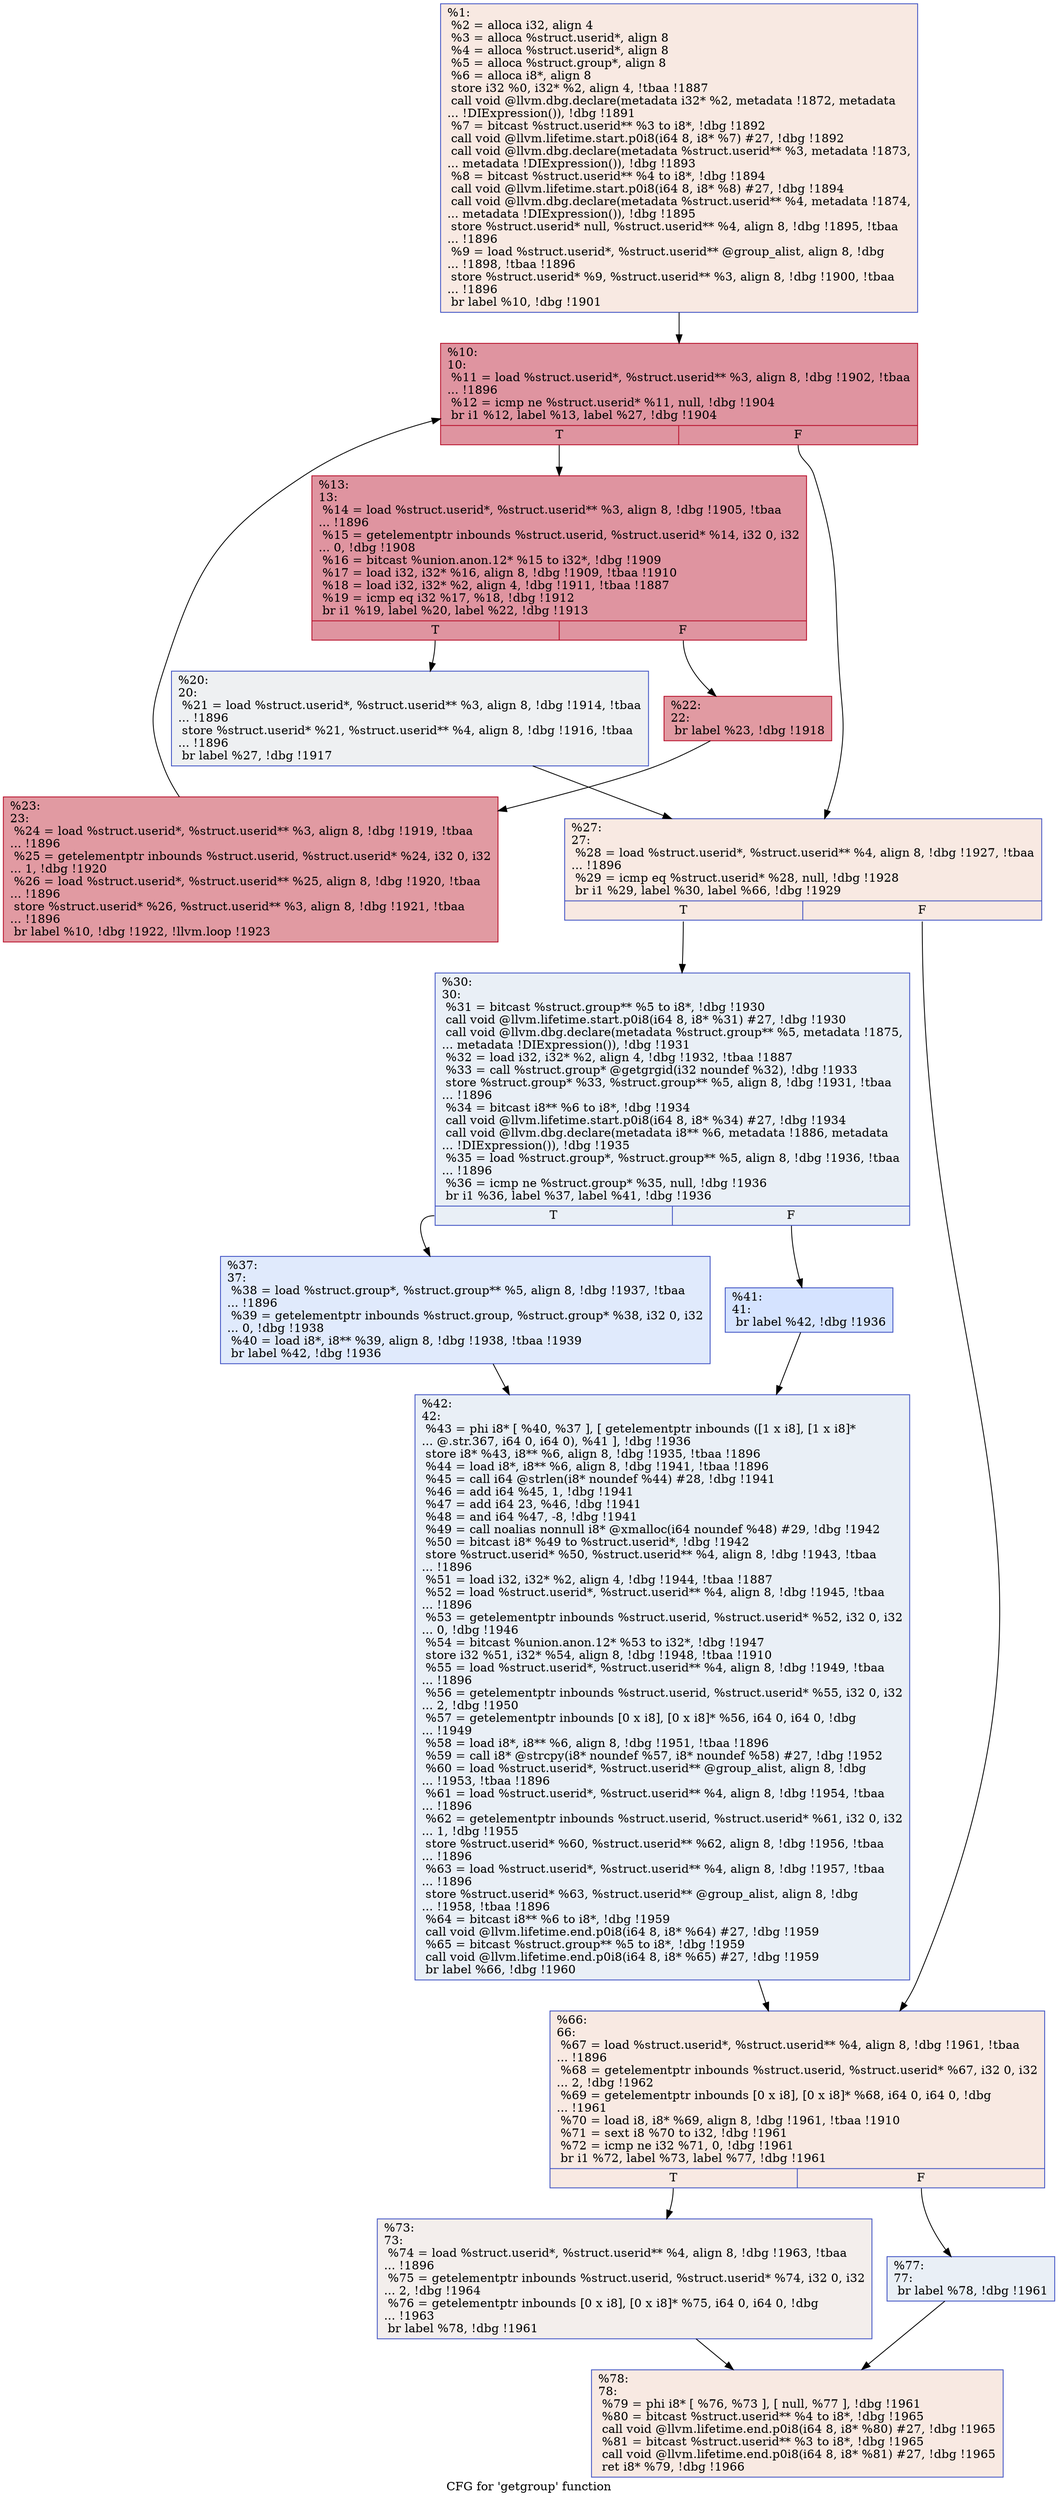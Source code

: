 digraph "CFG for 'getgroup' function" {
	label="CFG for 'getgroup' function";

	Node0x23200e0 [shape=record,color="#3d50c3ff", style=filled, fillcolor="#efcebd70",label="{%1:\l  %2 = alloca i32, align 4\l  %3 = alloca %struct.userid*, align 8\l  %4 = alloca %struct.userid*, align 8\l  %5 = alloca %struct.group*, align 8\l  %6 = alloca i8*, align 8\l  store i32 %0, i32* %2, align 4, !tbaa !1887\l  call void @llvm.dbg.declare(metadata i32* %2, metadata !1872, metadata\l... !DIExpression()), !dbg !1891\l  %7 = bitcast %struct.userid** %3 to i8*, !dbg !1892\l  call void @llvm.lifetime.start.p0i8(i64 8, i8* %7) #27, !dbg !1892\l  call void @llvm.dbg.declare(metadata %struct.userid** %3, metadata !1873,\l... metadata !DIExpression()), !dbg !1893\l  %8 = bitcast %struct.userid** %4 to i8*, !dbg !1894\l  call void @llvm.lifetime.start.p0i8(i64 8, i8* %8) #27, !dbg !1894\l  call void @llvm.dbg.declare(metadata %struct.userid** %4, metadata !1874,\l... metadata !DIExpression()), !dbg !1895\l  store %struct.userid* null, %struct.userid** %4, align 8, !dbg !1895, !tbaa\l... !1896\l  %9 = load %struct.userid*, %struct.userid** @group_alist, align 8, !dbg\l... !1898, !tbaa !1896\l  store %struct.userid* %9, %struct.userid** %3, align 8, !dbg !1900, !tbaa\l... !1896\l  br label %10, !dbg !1901\l}"];
	Node0x23200e0 -> Node0x2326470;
	Node0x2326470 [shape=record,color="#b70d28ff", style=filled, fillcolor="#b70d2870",label="{%10:\l10:                                               \l  %11 = load %struct.userid*, %struct.userid** %3, align 8, !dbg !1902, !tbaa\l... !1896\l  %12 = icmp ne %struct.userid* %11, null, !dbg !1904\l  br i1 %12, label %13, label %27, !dbg !1904\l|{<s0>T|<s1>F}}"];
	Node0x2326470:s0 -> Node0x23264c0;
	Node0x2326470:s1 -> Node0x2326600;
	Node0x23264c0 [shape=record,color="#b70d28ff", style=filled, fillcolor="#b70d2870",label="{%13:\l13:                                               \l  %14 = load %struct.userid*, %struct.userid** %3, align 8, !dbg !1905, !tbaa\l... !1896\l  %15 = getelementptr inbounds %struct.userid, %struct.userid* %14, i32 0, i32\l... 0, !dbg !1908\l  %16 = bitcast %union.anon.12* %15 to i32*, !dbg !1909\l  %17 = load i32, i32* %16, align 8, !dbg !1909, !tbaa !1910\l  %18 = load i32, i32* %2, align 4, !dbg !1911, !tbaa !1887\l  %19 = icmp eq i32 %17, %18, !dbg !1912\l  br i1 %19, label %20, label %22, !dbg !1913\l|{<s0>T|<s1>F}}"];
	Node0x23264c0:s0 -> Node0x2326510;
	Node0x23264c0:s1 -> Node0x2326560;
	Node0x2326510 [shape=record,color="#3d50c3ff", style=filled, fillcolor="#d9dce170",label="{%20:\l20:                                               \l  %21 = load %struct.userid*, %struct.userid** %3, align 8, !dbg !1914, !tbaa\l... !1896\l  store %struct.userid* %21, %struct.userid** %4, align 8, !dbg !1916, !tbaa\l... !1896\l  br label %27, !dbg !1917\l}"];
	Node0x2326510 -> Node0x2326600;
	Node0x2326560 [shape=record,color="#b70d28ff", style=filled, fillcolor="#bb1b2c70",label="{%22:\l22:                                               \l  br label %23, !dbg !1918\l}"];
	Node0x2326560 -> Node0x23265b0;
	Node0x23265b0 [shape=record,color="#b70d28ff", style=filled, fillcolor="#bb1b2c70",label="{%23:\l23:                                               \l  %24 = load %struct.userid*, %struct.userid** %3, align 8, !dbg !1919, !tbaa\l... !1896\l  %25 = getelementptr inbounds %struct.userid, %struct.userid* %24, i32 0, i32\l... 1, !dbg !1920\l  %26 = load %struct.userid*, %struct.userid** %25, align 8, !dbg !1920, !tbaa\l... !1896\l  store %struct.userid* %26, %struct.userid** %3, align 8, !dbg !1921, !tbaa\l... !1896\l  br label %10, !dbg !1922, !llvm.loop !1923\l}"];
	Node0x23265b0 -> Node0x2326470;
	Node0x2326600 [shape=record,color="#3d50c3ff", style=filled, fillcolor="#efcebd70",label="{%27:\l27:                                               \l  %28 = load %struct.userid*, %struct.userid** %4, align 8, !dbg !1927, !tbaa\l... !1896\l  %29 = icmp eq %struct.userid* %28, null, !dbg !1928\l  br i1 %29, label %30, label %66, !dbg !1929\l|{<s0>T|<s1>F}}"];
	Node0x2326600:s0 -> Node0x2326650;
	Node0x2326600:s1 -> Node0x2326790;
	Node0x2326650 [shape=record,color="#3d50c3ff", style=filled, fillcolor="#cedaeb70",label="{%30:\l30:                                               \l  %31 = bitcast %struct.group** %5 to i8*, !dbg !1930\l  call void @llvm.lifetime.start.p0i8(i64 8, i8* %31) #27, !dbg !1930\l  call void @llvm.dbg.declare(metadata %struct.group** %5, metadata !1875,\l... metadata !DIExpression()), !dbg !1931\l  %32 = load i32, i32* %2, align 4, !dbg !1932, !tbaa !1887\l  %33 = call %struct.group* @getgrgid(i32 noundef %32), !dbg !1933\l  store %struct.group* %33, %struct.group** %5, align 8, !dbg !1931, !tbaa\l... !1896\l  %34 = bitcast i8** %6 to i8*, !dbg !1934\l  call void @llvm.lifetime.start.p0i8(i64 8, i8* %34) #27, !dbg !1934\l  call void @llvm.dbg.declare(metadata i8** %6, metadata !1886, metadata\l... !DIExpression()), !dbg !1935\l  %35 = load %struct.group*, %struct.group** %5, align 8, !dbg !1936, !tbaa\l... !1896\l  %36 = icmp ne %struct.group* %35, null, !dbg !1936\l  br i1 %36, label %37, label %41, !dbg !1936\l|{<s0>T|<s1>F}}"];
	Node0x2326650:s0 -> Node0x23266a0;
	Node0x2326650:s1 -> Node0x23266f0;
	Node0x23266a0 [shape=record,color="#3d50c3ff", style=filled, fillcolor="#b9d0f970",label="{%37:\l37:                                               \l  %38 = load %struct.group*, %struct.group** %5, align 8, !dbg !1937, !tbaa\l... !1896\l  %39 = getelementptr inbounds %struct.group, %struct.group* %38, i32 0, i32\l... 0, !dbg !1938\l  %40 = load i8*, i8** %39, align 8, !dbg !1938, !tbaa !1939\l  br label %42, !dbg !1936\l}"];
	Node0x23266a0 -> Node0x2326740;
	Node0x23266f0 [shape=record,color="#3d50c3ff", style=filled, fillcolor="#a1c0ff70",label="{%41:\l41:                                               \l  br label %42, !dbg !1936\l}"];
	Node0x23266f0 -> Node0x2326740;
	Node0x2326740 [shape=record,color="#3d50c3ff", style=filled, fillcolor="#cedaeb70",label="{%42:\l42:                                               \l  %43 = phi i8* [ %40, %37 ], [ getelementptr inbounds ([1 x i8], [1 x i8]*\l... @.str.367, i64 0, i64 0), %41 ], !dbg !1936\l  store i8* %43, i8** %6, align 8, !dbg !1935, !tbaa !1896\l  %44 = load i8*, i8** %6, align 8, !dbg !1941, !tbaa !1896\l  %45 = call i64 @strlen(i8* noundef %44) #28, !dbg !1941\l  %46 = add i64 %45, 1, !dbg !1941\l  %47 = add i64 23, %46, !dbg !1941\l  %48 = and i64 %47, -8, !dbg !1941\l  %49 = call noalias nonnull i8* @xmalloc(i64 noundef %48) #29, !dbg !1942\l  %50 = bitcast i8* %49 to %struct.userid*, !dbg !1942\l  store %struct.userid* %50, %struct.userid** %4, align 8, !dbg !1943, !tbaa\l... !1896\l  %51 = load i32, i32* %2, align 4, !dbg !1944, !tbaa !1887\l  %52 = load %struct.userid*, %struct.userid** %4, align 8, !dbg !1945, !tbaa\l... !1896\l  %53 = getelementptr inbounds %struct.userid, %struct.userid* %52, i32 0, i32\l... 0, !dbg !1946\l  %54 = bitcast %union.anon.12* %53 to i32*, !dbg !1947\l  store i32 %51, i32* %54, align 8, !dbg !1948, !tbaa !1910\l  %55 = load %struct.userid*, %struct.userid** %4, align 8, !dbg !1949, !tbaa\l... !1896\l  %56 = getelementptr inbounds %struct.userid, %struct.userid* %55, i32 0, i32\l... 2, !dbg !1950\l  %57 = getelementptr inbounds [0 x i8], [0 x i8]* %56, i64 0, i64 0, !dbg\l... !1949\l  %58 = load i8*, i8** %6, align 8, !dbg !1951, !tbaa !1896\l  %59 = call i8* @strcpy(i8* noundef %57, i8* noundef %58) #27, !dbg !1952\l  %60 = load %struct.userid*, %struct.userid** @group_alist, align 8, !dbg\l... !1953, !tbaa !1896\l  %61 = load %struct.userid*, %struct.userid** %4, align 8, !dbg !1954, !tbaa\l... !1896\l  %62 = getelementptr inbounds %struct.userid, %struct.userid* %61, i32 0, i32\l... 1, !dbg !1955\l  store %struct.userid* %60, %struct.userid** %62, align 8, !dbg !1956, !tbaa\l... !1896\l  %63 = load %struct.userid*, %struct.userid** %4, align 8, !dbg !1957, !tbaa\l... !1896\l  store %struct.userid* %63, %struct.userid** @group_alist, align 8, !dbg\l... !1958, !tbaa !1896\l  %64 = bitcast i8** %6 to i8*, !dbg !1959\l  call void @llvm.lifetime.end.p0i8(i64 8, i8* %64) #27, !dbg !1959\l  %65 = bitcast %struct.group** %5 to i8*, !dbg !1959\l  call void @llvm.lifetime.end.p0i8(i64 8, i8* %65) #27, !dbg !1959\l  br label %66, !dbg !1960\l}"];
	Node0x2326740 -> Node0x2326790;
	Node0x2326790 [shape=record,color="#3d50c3ff", style=filled, fillcolor="#efcebd70",label="{%66:\l66:                                               \l  %67 = load %struct.userid*, %struct.userid** %4, align 8, !dbg !1961, !tbaa\l... !1896\l  %68 = getelementptr inbounds %struct.userid, %struct.userid* %67, i32 0, i32\l... 2, !dbg !1962\l  %69 = getelementptr inbounds [0 x i8], [0 x i8]* %68, i64 0, i64 0, !dbg\l... !1961\l  %70 = load i8, i8* %69, align 8, !dbg !1961, !tbaa !1910\l  %71 = sext i8 %70 to i32, !dbg !1961\l  %72 = icmp ne i32 %71, 0, !dbg !1961\l  br i1 %72, label %73, label %77, !dbg !1961\l|{<s0>T|<s1>F}}"];
	Node0x2326790:s0 -> Node0x23267e0;
	Node0x2326790:s1 -> Node0x2326830;
	Node0x23267e0 [shape=record,color="#3d50c3ff", style=filled, fillcolor="#e3d9d370",label="{%73:\l73:                                               \l  %74 = load %struct.userid*, %struct.userid** %4, align 8, !dbg !1963, !tbaa\l... !1896\l  %75 = getelementptr inbounds %struct.userid, %struct.userid* %74, i32 0, i32\l... 2, !dbg !1964\l  %76 = getelementptr inbounds [0 x i8], [0 x i8]* %75, i64 0, i64 0, !dbg\l... !1963\l  br label %78, !dbg !1961\l}"];
	Node0x23267e0 -> Node0x2326880;
	Node0x2326830 [shape=record,color="#3d50c3ff", style=filled, fillcolor="#cedaeb70",label="{%77:\l77:                                               \l  br label %78, !dbg !1961\l}"];
	Node0x2326830 -> Node0x2326880;
	Node0x2326880 [shape=record,color="#3d50c3ff", style=filled, fillcolor="#efcebd70",label="{%78:\l78:                                               \l  %79 = phi i8* [ %76, %73 ], [ null, %77 ], !dbg !1961\l  %80 = bitcast %struct.userid** %4 to i8*, !dbg !1965\l  call void @llvm.lifetime.end.p0i8(i64 8, i8* %80) #27, !dbg !1965\l  %81 = bitcast %struct.userid** %3 to i8*, !dbg !1965\l  call void @llvm.lifetime.end.p0i8(i64 8, i8* %81) #27, !dbg !1965\l  ret i8* %79, !dbg !1966\l}"];
}
